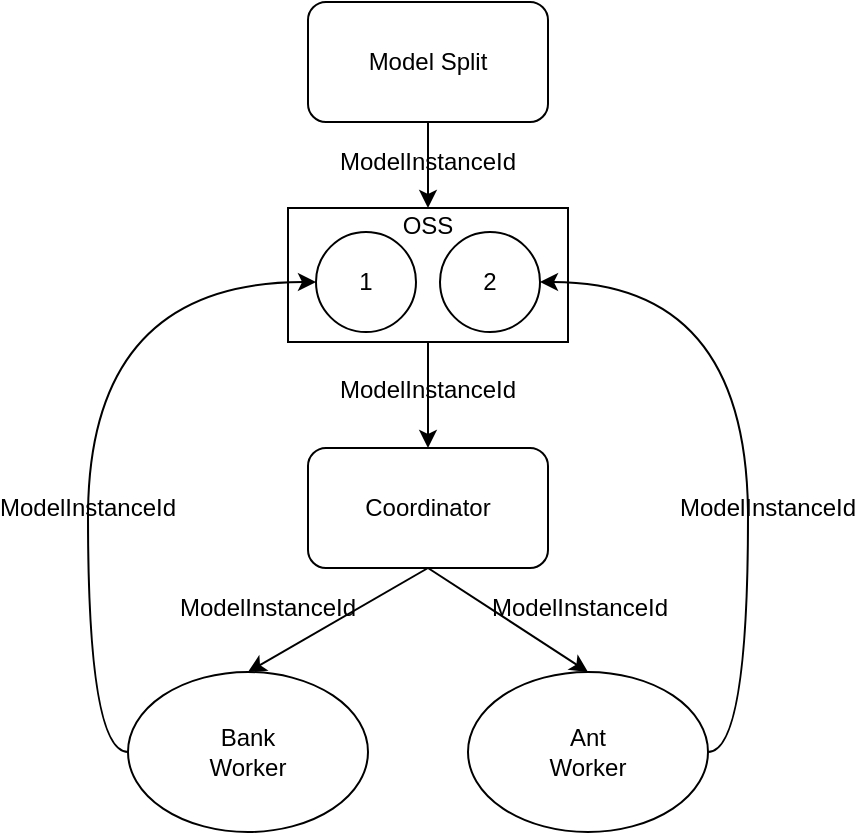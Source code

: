<mxfile version="11.1.4" type="github"><diagram id="KzUp1VpvkNntd9ePHC2N" name="第 1 页"><mxGraphModel dx="1426" dy="776" grid="1" gridSize="10" guides="1" tooltips="1" connect="1" arrows="1" fold="1" page="1" pageScale="1" pageWidth="827" pageHeight="1169" math="0" shadow="0"><root><mxCell id="0"/><mxCell id="1" parent="0"/><mxCell id="ELH6LTQeB_CaAEXJCehz-6" value="Coordinator" style="rounded=1;whiteSpace=wrap;html=1;" vertex="1" parent="1"><mxGeometry x="300" y="330" width="120" height="60" as="geometry"/></mxCell><mxCell id="ELH6LTQeB_CaAEXJCehz-7" value="Bank&lt;br&gt;Worker" style="ellipse;whiteSpace=wrap;html=1;" vertex="1" parent="1"><mxGeometry x="210" y="442" width="120" height="80" as="geometry"/></mxCell><mxCell id="ELH6LTQeB_CaAEXJCehz-8" value="Ant&lt;br&gt;Worker" style="ellipse;whiteSpace=wrap;html=1;" vertex="1" parent="1"><mxGeometry x="380" y="442" width="120" height="80" as="geometry"/></mxCell><mxCell id="ELH6LTQeB_CaAEXJCehz-10" value="" style="endArrow=classic;html=1;entryX=0.5;entryY=0;entryDx=0;entryDy=0;exitX=0.5;exitY=1;exitDx=0;exitDy=0;" edge="1" parent="1" source="ELH6LTQeB_CaAEXJCehz-6" target="ELH6LTQeB_CaAEXJCehz-7"><mxGeometry width="50" height="50" relative="1" as="geometry"><mxPoint x="140" y="440" as="sourcePoint"/><mxPoint x="190" y="390" as="targetPoint"/></mxGeometry></mxCell><mxCell id="ELH6LTQeB_CaAEXJCehz-11" value="" style="endArrow=classic;html=1;entryX=0.5;entryY=0;entryDx=0;entryDy=0;exitX=0.5;exitY=1;exitDx=0;exitDy=0;" edge="1" parent="1" source="ELH6LTQeB_CaAEXJCehz-6" target="ELH6LTQeB_CaAEXJCehz-8"><mxGeometry width="50" height="50" relative="1" as="geometry"><mxPoint x="370" y="400" as="sourcePoint"/><mxPoint x="280" y="452" as="targetPoint"/></mxGeometry></mxCell><mxCell id="ELH6LTQeB_CaAEXJCehz-5" value="ModelInstanceId" style="text;html=1;strokeColor=none;fillColor=none;align=center;verticalAlign=middle;whiteSpace=wrap;rounded=0;" vertex="1" parent="1"><mxGeometry x="340" y="291" width="40" height="20" as="geometry"/></mxCell><mxCell id="ELH6LTQeB_CaAEXJCehz-40" style="edgeStyle=none;rounded=0;orthogonalLoop=1;jettySize=auto;html=1;exitX=0.5;exitY=1;exitDx=0;exitDy=0;" edge="1" parent="1" source="ELH6LTQeB_CaAEXJCehz-1" target="ELH6LTQeB_CaAEXJCehz-6"><mxGeometry relative="1" as="geometry"/></mxCell><mxCell id="ELH6LTQeB_CaAEXJCehz-1" value="" style="rounded=0;whiteSpace=wrap;html=1;" vertex="1" parent="1"><mxGeometry x="290" y="210" width="140" height="67" as="geometry"/></mxCell><mxCell id="ELH6LTQeB_CaAEXJCehz-4" value="" style="group" vertex="1" connectable="0" parent="1"><mxGeometry x="304" y="222" width="112" height="50" as="geometry"/></mxCell><mxCell id="ELH6LTQeB_CaAEXJCehz-2" value="1" style="ellipse;whiteSpace=wrap;html=1;aspect=fixed;" vertex="1" parent="ELH6LTQeB_CaAEXJCehz-4"><mxGeometry width="50" height="50" as="geometry"/></mxCell><mxCell id="ELH6LTQeB_CaAEXJCehz-3" value="2" style="ellipse;whiteSpace=wrap;html=1;aspect=fixed;" vertex="1" parent="ELH6LTQeB_CaAEXJCehz-4"><mxGeometry x="62" width="50" height="50" as="geometry"/></mxCell><mxCell id="ELH6LTQeB_CaAEXJCehz-22" value="ModelInstanceId" style="text;html=1;strokeColor=none;fillColor=none;align=center;verticalAlign=middle;whiteSpace=wrap;rounded=0;" vertex="1" parent="1"><mxGeometry x="510" y="350" width="40" height="20" as="geometry"/></mxCell><mxCell id="ELH6LTQeB_CaAEXJCehz-23" value="ModelInstanceId" style="text;html=1;strokeColor=none;fillColor=none;align=center;verticalAlign=middle;whiteSpace=wrap;rounded=0;" vertex="1" parent="1"><mxGeometry x="170" y="350" width="40" height="20" as="geometry"/></mxCell><mxCell id="ELH6LTQeB_CaAEXJCehz-20" style="edgeStyle=orthogonalEdgeStyle;curved=1;rounded=0;orthogonalLoop=1;jettySize=auto;html=1;exitX=1;exitY=0.5;exitDx=0;exitDy=0;entryX=1;entryY=0.5;entryDx=0;entryDy=0;" edge="1" parent="1" source="ELH6LTQeB_CaAEXJCehz-8" target="ELH6LTQeB_CaAEXJCehz-3"><mxGeometry relative="1" as="geometry"/></mxCell><mxCell id="ELH6LTQeB_CaAEXJCehz-19" style="edgeStyle=orthogonalEdgeStyle;curved=1;rounded=0;orthogonalLoop=1;jettySize=auto;html=1;exitX=0;exitY=0.5;exitDx=0;exitDy=0;entryX=0;entryY=0.5;entryDx=0;entryDy=0;" edge="1" parent="1" source="ELH6LTQeB_CaAEXJCehz-7" target="ELH6LTQeB_CaAEXJCehz-2"><mxGeometry relative="1" as="geometry"/></mxCell><mxCell id="ELH6LTQeB_CaAEXJCehz-31" value="ModelInstanceId" style="text;html=1;strokeColor=none;fillColor=none;align=center;verticalAlign=middle;whiteSpace=wrap;rounded=0;" vertex="1" parent="1"><mxGeometry x="260" y="400" width="40" height="20" as="geometry"/></mxCell><mxCell id="ELH6LTQeB_CaAEXJCehz-32" value="ModelInstanceId" style="text;html=1;strokeColor=none;fillColor=none;align=center;verticalAlign=middle;whiteSpace=wrap;rounded=0;" vertex="1" parent="1"><mxGeometry x="416" y="400" width="40" height="20" as="geometry"/></mxCell><mxCell id="ELH6LTQeB_CaAEXJCehz-37" style="edgeStyle=none;rounded=0;orthogonalLoop=1;jettySize=auto;html=1;exitX=0.5;exitY=1;exitDx=0;exitDy=0;entryX=0.5;entryY=0;entryDx=0;entryDy=0;" edge="1" parent="1" source="ELH6LTQeB_CaAEXJCehz-33" target="ELH6LTQeB_CaAEXJCehz-1"><mxGeometry relative="1" as="geometry"/></mxCell><mxCell id="ELH6LTQeB_CaAEXJCehz-33" value="Model Split" style="rounded=1;whiteSpace=wrap;html=1;" vertex="1" parent="1"><mxGeometry x="300" y="107" width="120" height="60" as="geometry"/></mxCell><mxCell id="ELH6LTQeB_CaAEXJCehz-38" value="ModelInstanceId" style="text;html=1;strokeColor=none;fillColor=none;align=center;verticalAlign=middle;whiteSpace=wrap;rounded=0;" vertex="1" parent="1"><mxGeometry x="340" y="177" width="40" height="20" as="geometry"/></mxCell><mxCell id="ELH6LTQeB_CaAEXJCehz-41" value="OSS" style="text;html=1;strokeColor=none;fillColor=none;align=center;verticalAlign=middle;whiteSpace=wrap;rounded=0;" vertex="1" parent="1"><mxGeometry x="340" y="209" width="40" height="20" as="geometry"/></mxCell></root></mxGraphModel></diagram></mxfile>